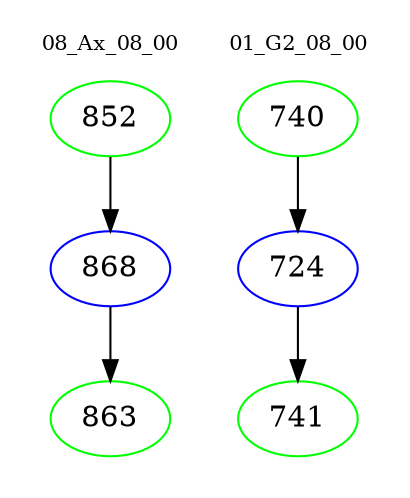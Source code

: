 digraph{
subgraph cluster_0 {
color = white
label = "08_Ax_08_00";
fontsize=10;
T0_852 [label="852", color="green"]
T0_852 -> T0_868 [color="black"]
T0_868 [label="868", color="blue"]
T0_868 -> T0_863 [color="black"]
T0_863 [label="863", color="green"]
}
subgraph cluster_1 {
color = white
label = "01_G2_08_00";
fontsize=10;
T1_740 [label="740", color="green"]
T1_740 -> T1_724 [color="black"]
T1_724 [label="724", color="blue"]
T1_724 -> T1_741 [color="black"]
T1_741 [label="741", color="green"]
}
}
